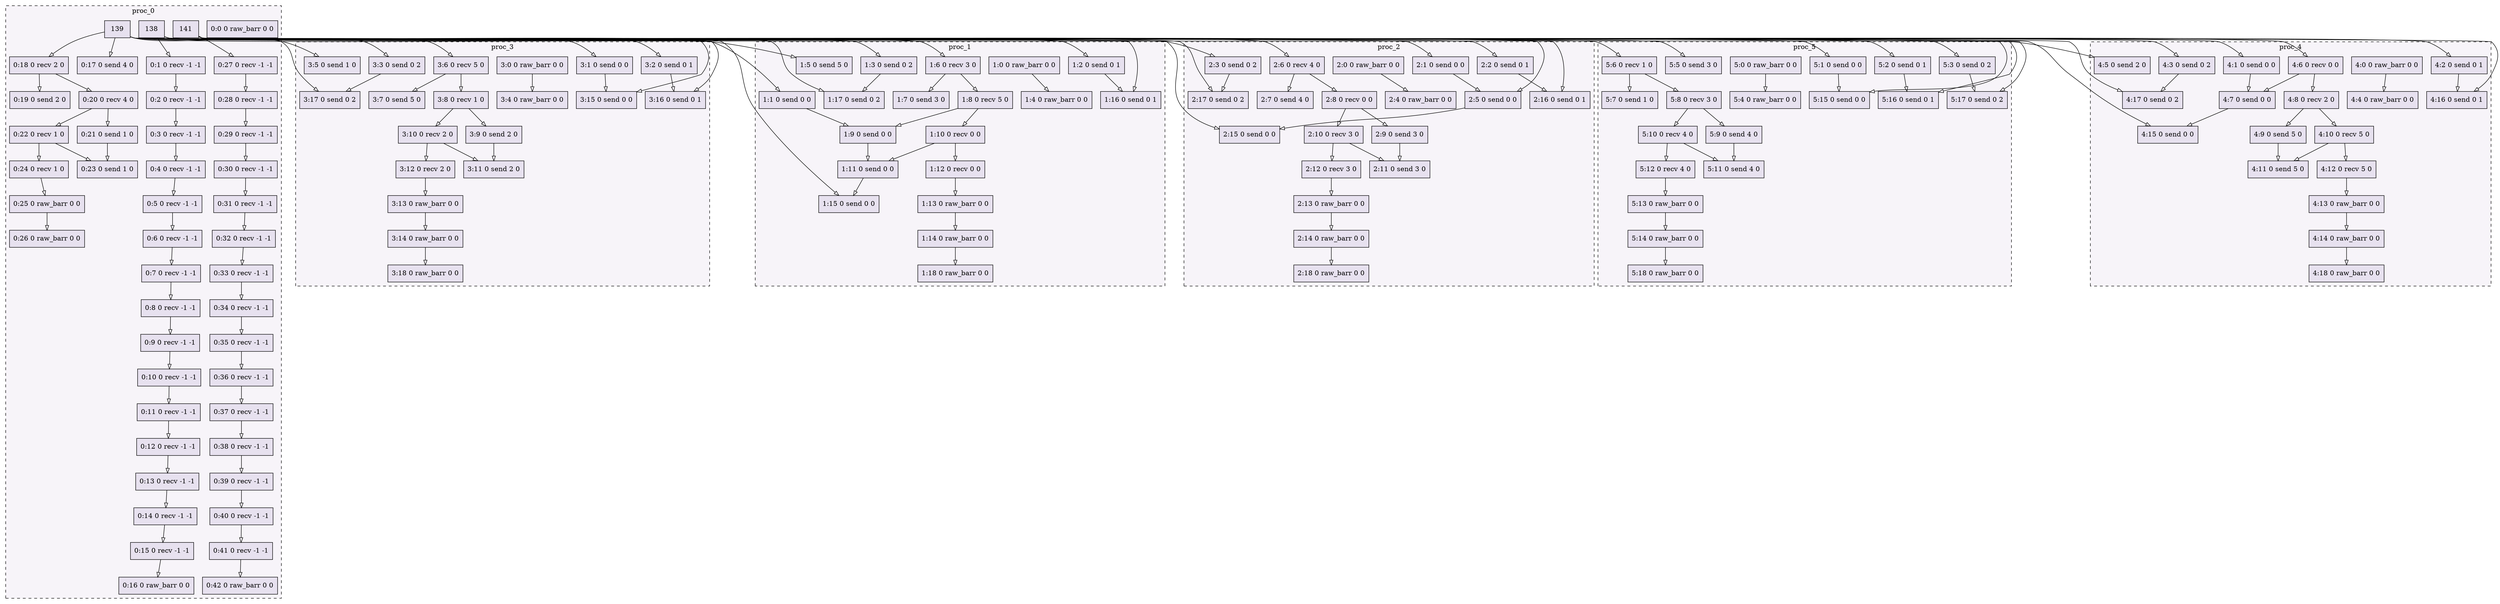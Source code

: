 digraph{node[shape=record style=filled colorscheme=purd9 fillcolor=2];subgraph cluster0{style=dashed;colorscheme=purd9;bgcolor=1;edge[arrowhead=empty];label=proc_0;0[label="0:0 0 raw_barr 0 0"];1[label="0:1 0 recv -1 -1"];2[label="0:2 0 recv -1 -1"];3[label="0:3 0 recv -1 -1"];4[label="0:4 0 recv -1 -1"];5[label="0:5 0 recv -1 -1"];6[label="0:6 0 recv -1 -1"];7[label="0:7 0 recv -1 -1"];8[label="0:8 0 recv -1 -1"];9[label="0:9 0 recv -1 -1"];10[label="0:10 0 recv -1 -1"];11[label="0:11 0 recv -1 -1"];12[label="0:12 0 recv -1 -1"];13[label="0:13 0 recv -1 -1"];14[label="0:14 0 recv -1 -1"];15[label="0:15 0 recv -1 -1"];16[label="0:16 0 raw_barr 0 0"];17[label="0:17 0 send 4 0"];18[label="0:18 0 recv 2 0"];19[label="0:19 0 send 2 0"];20[label="0:20 0 recv 4 0"];21[label="0:21 0 send 1 0"];22[label="0:22 0 recv 1 0"];23[label="0:23 0 send 1 0"];24[label="0:24 0 recv 1 0"];25[label="0:25 0 raw_barr 0 0"];26[label="0:26 0 raw_barr 0 0"];27[label="0:27 0 recv -1 -1"];28[label="0:28 0 recv -1 -1"];29[label="0:29 0 recv -1 -1"];30[label="0:30 0 recv -1 -1"];31[label="0:31 0 recv -1 -1"];32[label="0:32 0 recv -1 -1"];33[label="0:33 0 recv -1 -1"];34[label="0:34 0 recv -1 -1"];35[label="0:35 0 recv -1 -1"];36[label="0:36 0 recv -1 -1"];37[label="0:37 0 recv -1 -1"];38[label="0:38 0 recv -1 -1"];39[label="0:39 0 recv -1 -1"];40[label="0:40 0 recv -1 -1"];41[label="0:41 0 recv -1 -1"];42[label="0:42 0 raw_barr 0 0"];138->1;1->2;2->3;3->4;4->5;5->6;6->7;7->8;8->9;9->10;10->11;11->12;12->13;13->14;14->15;15->16;139->17;139->18;18->19;18->20;20->21;20->22;22->23;21->23;22->24;24->25;25->26;141->27;27->28;28->29;29->30;30->31;31->32;32->33;33->34;34->35;35->36;36->37;37->38;38->39;39->40;40->41;41->42;}subgraph cluster1{style=dashed;colorscheme=purd9;bgcolor=1;edge[arrowhead=empty];label=proc_1;43[label="1:0 0 raw_barr 0 0"];44[label="1:1 0 send 0 0"];45[label="1:2 0 send 0 1"];46[label="1:3 0 send 0 2"];47[label="1:4 0 raw_barr 0 0"];48[label="1:5 0 send 5 0"];49[label="1:6 0 recv 3 0"];50[label="1:7 0 send 3 0"];51[label="1:8 0 recv 5 0"];52[label="1:9 0 send 0 0"];53[label="1:10 0 recv 0 0"];54[label="1:11 0 send 0 0"];55[label="1:12 0 recv 0 0"];56[label="1:13 0 raw_barr 0 0"];57[label="1:14 0 raw_barr 0 0"];58[label="1:15 0 send 0 0"];59[label="1:16 0 send 0 1"];60[label="1:17 0 send 0 2"];61[label="1:18 0 raw_barr 0 0"];138->44;138->45;138->46;43->47;139->48;139->49;49->50;49->51;51->52;44->52;51->53;53->54;52->54;53->55;55->56;56->57;141->58;54->58;141->59;45->59;141->60;46->60;57->61;}subgraph cluster2{style=dashed;colorscheme=purd9;bgcolor=1;edge[arrowhead=empty];label=proc_2;62[label="2:0 0 raw_barr 0 0"];63[label="2:1 0 send 0 0"];64[label="2:2 0 send 0 1"];65[label="2:3 0 send 0 2"];66[label="2:4 0 raw_barr 0 0"];67[label="2:5 0 send 0 0"];68[label="2:6 0 recv 4 0"];69[label="2:7 0 send 4 0"];70[label="2:8 0 recv 0 0"];71[label="2:9 0 send 3 0"];72[label="2:10 0 recv 3 0"];73[label="2:11 0 send 3 0"];74[label="2:12 0 recv 3 0"];75[label="2:13 0 raw_barr 0 0"];76[label="2:14 0 raw_barr 0 0"];77[label="2:15 0 send 0 0"];78[label="2:16 0 send 0 1"];79[label="2:17 0 send 0 2"];80[label="2:18 0 raw_barr 0 0"];138->63;138->64;138->65;62->66;139->67;63->67;139->68;68->69;68->70;70->71;70->72;72->73;71->73;72->74;74->75;75->76;141->77;67->77;141->78;64->78;141->79;65->79;76->80;}subgraph cluster3{style=dashed;colorscheme=purd9;bgcolor=1;edge[arrowhead=empty];label=proc_3;81[label="3:0 0 raw_barr 0 0"];82[label="3:1 0 send 0 0"];83[label="3:2 0 send 0 1"];84[label="3:3 0 send 0 2"];85[label="3:4 0 raw_barr 0 0"];86[label="3:5 0 send 1 0"];87[label="3:6 0 recv 5 0"];88[label="3:7 0 send 5 0"];89[label="3:8 0 recv 1 0"];90[label="3:9 0 send 2 0"];91[label="3:10 0 recv 2 0"];92[label="3:11 0 send 2 0"];93[label="3:12 0 recv 2 0"];94[label="3:13 0 raw_barr 0 0"];95[label="3:14 0 raw_barr 0 0"];96[label="3:15 0 send 0 0"];97[label="3:16 0 send 0 1"];98[label="3:17 0 send 0 2"];99[label="3:18 0 raw_barr 0 0"];138->82;138->83;138->84;81->85;139->86;139->87;87->88;87->89;89->90;89->91;91->92;90->92;91->93;93->94;94->95;141->96;82->96;141->97;83->97;141->98;84->98;95->99;}subgraph cluster4{style=dashed;colorscheme=purd9;bgcolor=1;edge[arrowhead=empty];label=proc_4;100[label="4:0 0 raw_barr 0 0"];101[label="4:1 0 send 0 0"];102[label="4:2 0 send 0 1"];103[label="4:3 0 send 0 2"];104[label="4:4 0 raw_barr 0 0"];105[label="4:5 0 send 2 0"];106[label="4:6 0 recv 0 0"];107[label="4:7 0 send 0 0"];108[label="4:8 0 recv 2 0"];109[label="4:9 0 send 5 0"];110[label="4:10 0 recv 5 0"];111[label="4:11 0 send 5 0"];112[label="4:12 0 recv 5 0"];113[label="4:13 0 raw_barr 0 0"];114[label="4:14 0 raw_barr 0 0"];115[label="4:15 0 send 0 0"];116[label="4:16 0 send 0 1"];117[label="4:17 0 send 0 2"];118[label="4:18 0 raw_barr 0 0"];138->101;138->102;138->103;100->104;139->105;139->106;106->107;101->107;106->108;108->109;108->110;110->111;109->111;110->112;112->113;113->114;141->115;107->115;141->116;102->116;141->117;103->117;114->118;}subgraph cluster5{style=dashed;colorscheme=purd9;bgcolor=1;edge[arrowhead=empty];label=proc_5;119[label="5:0 0 raw_barr 0 0"];120[label="5:1 0 send 0 0"];121[label="5:2 0 send 0 1"];122[label="5:3 0 send 0 2"];123[label="5:4 0 raw_barr 0 0"];124[label="5:5 0 send 3 0"];125[label="5:6 0 recv 1 0"];126[label="5:7 0 send 1 0"];127[label="5:8 0 recv 3 0"];128[label="5:9 0 send 4 0"];129[label="5:10 0 recv 4 0"];130[label="5:11 0 send 4 0"];131[label="5:12 0 recv 4 0"];132[label="5:13 0 raw_barr 0 0"];133[label="5:14 0 raw_barr 0 0"];134[label="5:15 0 send 0 0"];135[label="5:16 0 send 0 1"];136[label="5:17 0 send 0 2"];137[label="5:18 0 raw_barr 0 0"];138->120;138->121;138->122;119->123;139->124;139->125;125->126;125->127;127->128;127->129;129->130;128->130;129->131;131->132;132->133;141->134;120->134;141->135;121->135;141->136;122->136;133->137;}}